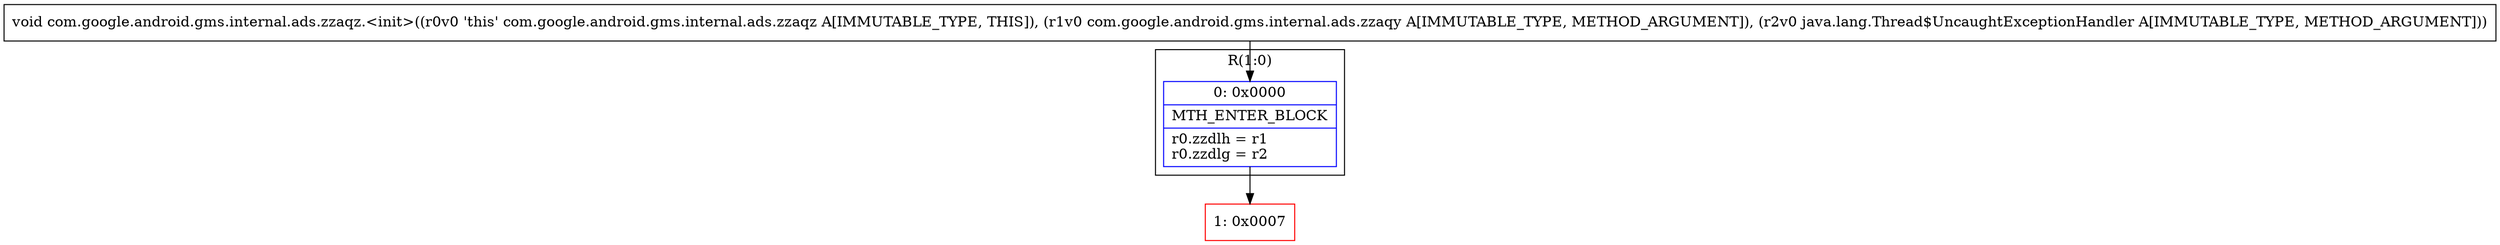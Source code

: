 digraph "CFG forcom.google.android.gms.internal.ads.zzaqz.\<init\>(Lcom\/google\/android\/gms\/internal\/ads\/zzaqy;Ljava\/lang\/Thread$UncaughtExceptionHandler;)V" {
subgraph cluster_Region_1780386884 {
label = "R(1:0)";
node [shape=record,color=blue];
Node_0 [shape=record,label="{0\:\ 0x0000|MTH_ENTER_BLOCK\l|r0.zzdlh = r1\lr0.zzdlg = r2\l}"];
}
Node_1 [shape=record,color=red,label="{1\:\ 0x0007}"];
MethodNode[shape=record,label="{void com.google.android.gms.internal.ads.zzaqz.\<init\>((r0v0 'this' com.google.android.gms.internal.ads.zzaqz A[IMMUTABLE_TYPE, THIS]), (r1v0 com.google.android.gms.internal.ads.zzaqy A[IMMUTABLE_TYPE, METHOD_ARGUMENT]), (r2v0 java.lang.Thread$UncaughtExceptionHandler A[IMMUTABLE_TYPE, METHOD_ARGUMENT])) }"];
MethodNode -> Node_0;
Node_0 -> Node_1;
}

